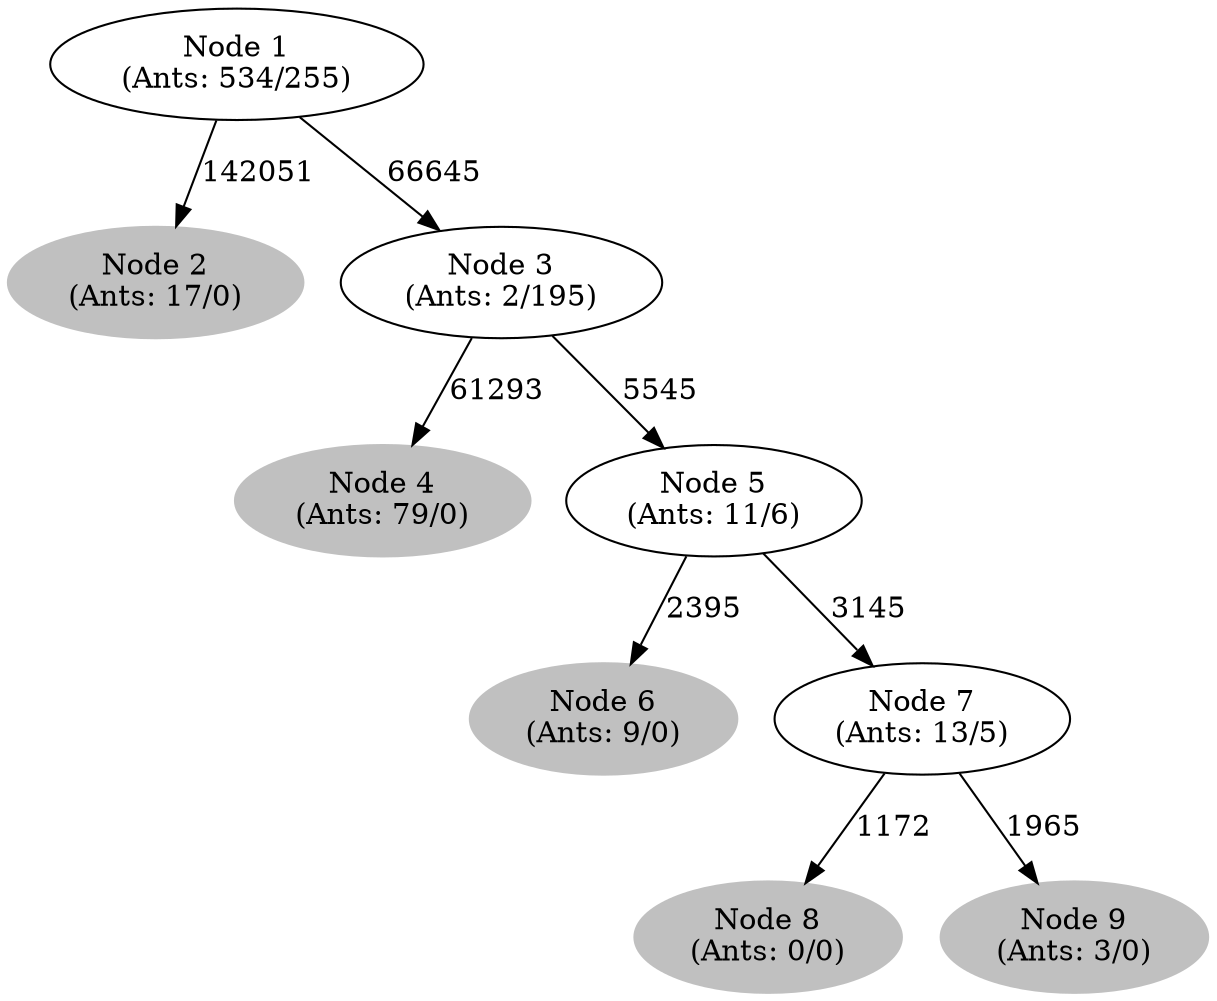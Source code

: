 digraph G {
	
	 "Node 2\n(Ants: 17/0)" [style=filled,color="gray"];
	"Node 1\n(Ants: 534/255)" -> "Node 2\n(Ants: 17/0)" [label=142051];
	 "Node 1\n(Ants: 534/255)" -> "Node 3\n(Ants: 2/195)" [label=66645];
	 "Node 4\n(Ants: 79/0)" [style=filled,color="gray"];
	"Node 3\n(Ants: 2/195)" -> "Node 4\n(Ants: 79/0)" [label=61293];
	 "Node 3\n(Ants: 2/195)" -> "Node 5\n(Ants: 11/6)" [label=5545];
	 "Node 6\n(Ants: 9/0)" [style=filled,color="gray"];
	"Node 5\n(Ants: 11/6)" -> "Node 6\n(Ants: 9/0)" [label=2395];
	 "Node 5\n(Ants: 11/6)" -> "Node 7\n(Ants: 13/5)" [label=3145];
	 "Node 8\n(Ants: 0/0)" [style=filled,color="gray"];
	"Node 7\n(Ants: 13/5)" -> "Node 8\n(Ants: 0/0)" [label=1172];
	 "Node 9\n(Ants: 3/0)" [style=filled,color="gray"];
	"Node 7\n(Ants: 13/5)" -> "Node 9\n(Ants: 3/0)" [label=1965];
	 
}
